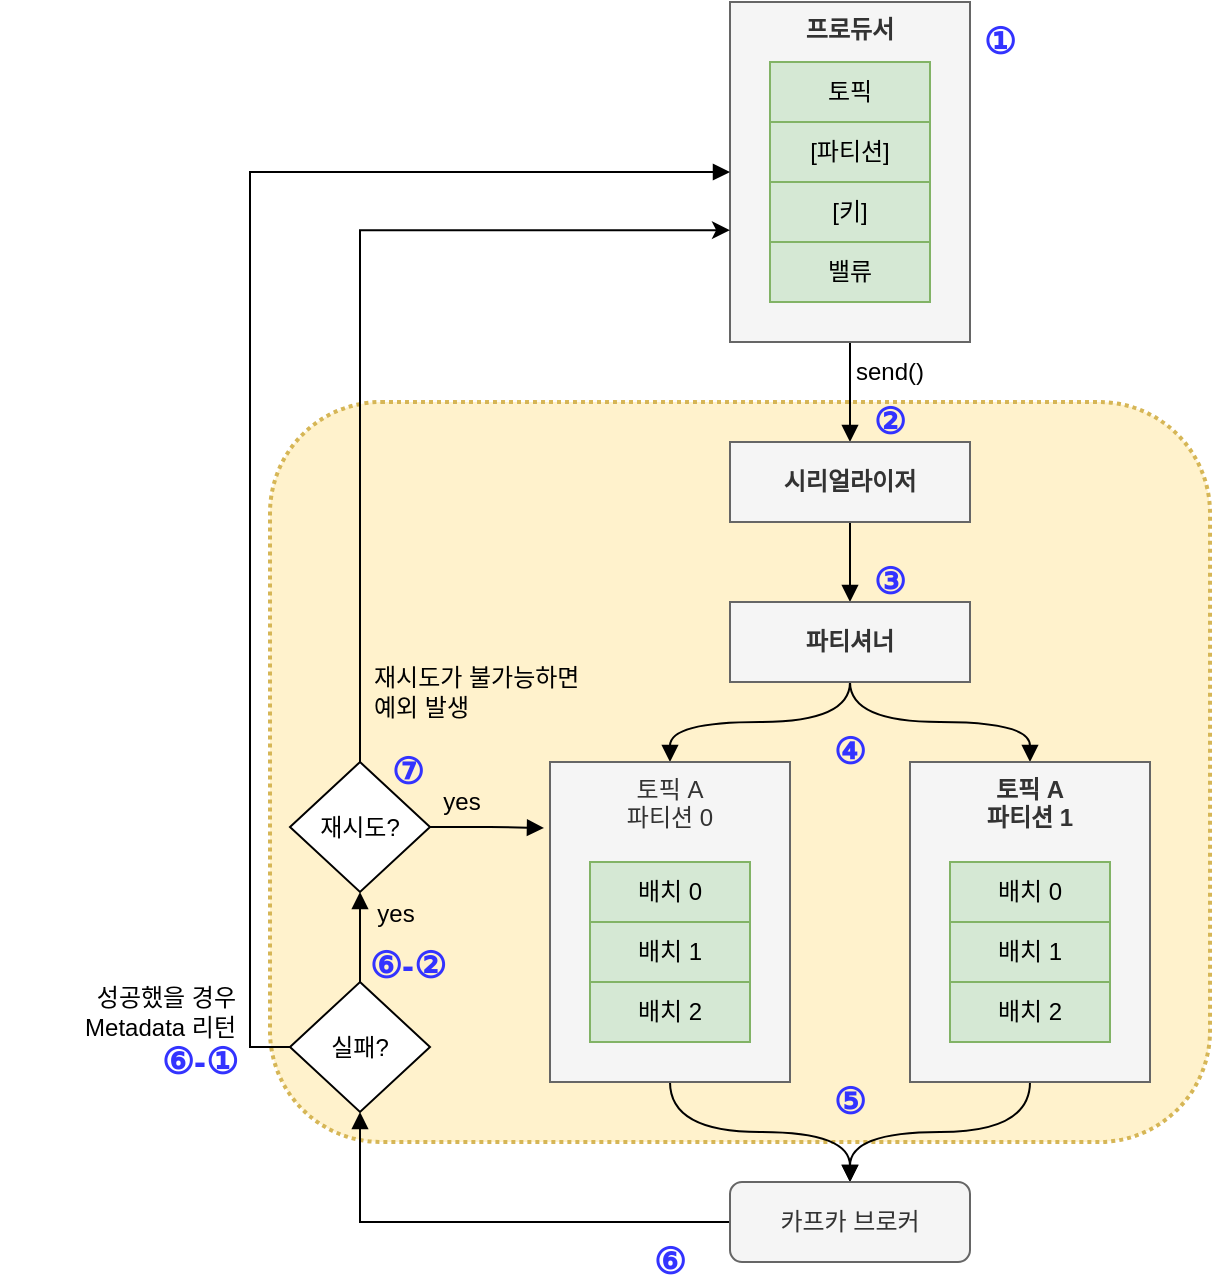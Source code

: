 <mxfile version="22.1.11" type="device">
  <diagram name="페이지-1" id="AF9DFJMHRtd5FHo2YCOu">
    <mxGraphModel dx="1621" dy="1214" grid="1" gridSize="10" guides="1" tooltips="1" connect="1" arrows="1" fold="1" page="1" pageScale="1" pageWidth="827" pageHeight="1169" math="0" shadow="0">
      <root>
        <mxCell id="0" />
        <mxCell id="1" parent="0" />
        <mxCell id="S48xN-HG1AXaPW22X_aS-38" value="" style="rounded=1;whiteSpace=wrap;html=1;dashed=1;dashPattern=1 1;strokeWidth=2;fillColor=#fff2cc;strokeColor=#d6b656;" vertex="1" parent="1">
          <mxGeometry x="50" y="280" width="470" height="370" as="geometry" />
        </mxCell>
        <mxCell id="S48xN-HG1AXaPW22X_aS-22" style="edgeStyle=orthogonalEdgeStyle;rounded=0;orthogonalLoop=1;jettySize=auto;html=1;entryX=0.5;entryY=0;entryDx=0;entryDy=0;endArrow=block;endFill=1;" edge="1" parent="1" source="S48xN-HG1AXaPW22X_aS-1" target="S48xN-HG1AXaPW22X_aS-6">
          <mxGeometry relative="1" as="geometry" />
        </mxCell>
        <mxCell id="S48xN-HG1AXaPW22X_aS-1" value="프로듀서" style="rounded=0;whiteSpace=wrap;html=1;verticalAlign=top;fontStyle=1;fillColor=#f5f5f5;fontColor=#333333;strokeColor=#666666;" vertex="1" parent="1">
          <mxGeometry x="280" y="80" width="120" height="170" as="geometry" />
        </mxCell>
        <mxCell id="S48xN-HG1AXaPW22X_aS-2" value="토픽" style="rounded=0;whiteSpace=wrap;html=1;fillColor=#d5e8d4;strokeColor=#82b366;" vertex="1" parent="1">
          <mxGeometry x="300" y="110" width="80" height="30" as="geometry" />
        </mxCell>
        <mxCell id="S48xN-HG1AXaPW22X_aS-3" value="[파티션]" style="rounded=0;whiteSpace=wrap;html=1;fillColor=#d5e8d4;strokeColor=#82b366;" vertex="1" parent="1">
          <mxGeometry x="300" y="140" width="80" height="30" as="geometry" />
        </mxCell>
        <mxCell id="S48xN-HG1AXaPW22X_aS-4" value="[키]" style="rounded=0;whiteSpace=wrap;html=1;fillColor=#d5e8d4;strokeColor=#82b366;" vertex="1" parent="1">
          <mxGeometry x="300" y="170" width="80" height="30" as="geometry" />
        </mxCell>
        <mxCell id="S48xN-HG1AXaPW22X_aS-5" value="밸류" style="rounded=0;whiteSpace=wrap;html=1;fillColor=#d5e8d4;strokeColor=#82b366;" vertex="1" parent="1">
          <mxGeometry x="300" y="200" width="80" height="30" as="geometry" />
        </mxCell>
        <mxCell id="S48xN-HG1AXaPW22X_aS-24" style="edgeStyle=orthogonalEdgeStyle;rounded=0;orthogonalLoop=1;jettySize=auto;html=1;entryX=0.5;entryY=0;entryDx=0;entryDy=0;endArrow=block;endFill=1;" edge="1" parent="1" source="S48xN-HG1AXaPW22X_aS-6" target="S48xN-HG1AXaPW22X_aS-7">
          <mxGeometry relative="1" as="geometry" />
        </mxCell>
        <mxCell id="S48xN-HG1AXaPW22X_aS-6" value="시리얼라이저" style="rounded=0;whiteSpace=wrap;html=1;fontStyle=1;fillColor=#f5f5f5;fontColor=#333333;strokeColor=#666666;" vertex="1" parent="1">
          <mxGeometry x="280" y="300" width="120" height="40" as="geometry" />
        </mxCell>
        <mxCell id="S48xN-HG1AXaPW22X_aS-25" style="edgeStyle=orthogonalEdgeStyle;rounded=0;orthogonalLoop=1;jettySize=auto;html=1;entryX=0.5;entryY=0;entryDx=0;entryDy=0;endArrow=block;endFill=1;curved=1;" edge="1" parent="1" source="S48xN-HG1AXaPW22X_aS-7" target="S48xN-HG1AXaPW22X_aS-9">
          <mxGeometry relative="1" as="geometry" />
        </mxCell>
        <mxCell id="S48xN-HG1AXaPW22X_aS-26" style="edgeStyle=orthogonalEdgeStyle;rounded=0;orthogonalLoop=1;jettySize=auto;html=1;entryX=0.5;entryY=0;entryDx=0;entryDy=0;endArrow=block;endFill=1;curved=1;" edge="1" parent="1" source="S48xN-HG1AXaPW22X_aS-7" target="S48xN-HG1AXaPW22X_aS-14">
          <mxGeometry relative="1" as="geometry" />
        </mxCell>
        <mxCell id="S48xN-HG1AXaPW22X_aS-7" value="파티셔너" style="rounded=0;whiteSpace=wrap;html=1;fontStyle=1;fillColor=#f5f5f5;fontColor=#333333;strokeColor=#666666;" vertex="1" parent="1">
          <mxGeometry x="280" y="380" width="120" height="40" as="geometry" />
        </mxCell>
        <mxCell id="S48xN-HG1AXaPW22X_aS-27" style="edgeStyle=orthogonalEdgeStyle;rounded=0;orthogonalLoop=1;jettySize=auto;html=1;entryX=0.5;entryY=0;entryDx=0;entryDy=0;endArrow=block;endFill=1;curved=1;" edge="1" parent="1" source="S48xN-HG1AXaPW22X_aS-9" target="S48xN-HG1AXaPW22X_aS-18">
          <mxGeometry relative="1" as="geometry" />
        </mxCell>
        <mxCell id="S48xN-HG1AXaPW22X_aS-9" value="토픽 A&lt;br&gt;파티션 0" style="rounded=0;whiteSpace=wrap;html=1;verticalAlign=top;fontStyle=0;fillColor=#f5f5f5;fontColor=#333333;strokeColor=#666666;" vertex="1" parent="1">
          <mxGeometry x="190" y="460" width="120" height="160" as="geometry" />
        </mxCell>
        <mxCell id="S48xN-HG1AXaPW22X_aS-11" value="배치 0" style="rounded=0;whiteSpace=wrap;html=1;fontStyle=0;fillColor=#d5e8d4;strokeColor=#82b366;" vertex="1" parent="1">
          <mxGeometry x="210" y="510" width="80" height="30" as="geometry" />
        </mxCell>
        <mxCell id="S48xN-HG1AXaPW22X_aS-12" value="배치 1" style="rounded=0;whiteSpace=wrap;html=1;fontStyle=0;fillColor=#d5e8d4;strokeColor=#82b366;" vertex="1" parent="1">
          <mxGeometry x="210" y="540" width="80" height="30" as="geometry" />
        </mxCell>
        <mxCell id="S48xN-HG1AXaPW22X_aS-13" value="배치 2" style="rounded=0;whiteSpace=wrap;html=1;fontStyle=0;fillColor=#d5e8d4;strokeColor=#82b366;" vertex="1" parent="1">
          <mxGeometry x="210" y="570" width="80" height="30" as="geometry" />
        </mxCell>
        <mxCell id="S48xN-HG1AXaPW22X_aS-28" style="edgeStyle=orthogonalEdgeStyle;rounded=0;orthogonalLoop=1;jettySize=auto;html=1;entryX=0.5;entryY=0;entryDx=0;entryDy=0;endArrow=block;endFill=1;curved=1;" edge="1" parent="1" source="S48xN-HG1AXaPW22X_aS-14" target="S48xN-HG1AXaPW22X_aS-18">
          <mxGeometry relative="1" as="geometry" />
        </mxCell>
        <mxCell id="S48xN-HG1AXaPW22X_aS-14" value="토픽 A&lt;br&gt;파티션 1" style="rounded=0;whiteSpace=wrap;html=1;verticalAlign=top;fontStyle=1;fillColor=#f5f5f5;fontColor=#333333;strokeColor=#666666;" vertex="1" parent="1">
          <mxGeometry x="370" y="460" width="120" height="160" as="geometry" />
        </mxCell>
        <mxCell id="S48xN-HG1AXaPW22X_aS-15" value="배치 0" style="rounded=0;whiteSpace=wrap;html=1;fillColor=#d5e8d4;strokeColor=#82b366;" vertex="1" parent="1">
          <mxGeometry x="390" y="510" width="80" height="30" as="geometry" />
        </mxCell>
        <mxCell id="S48xN-HG1AXaPW22X_aS-16" value="배치 1" style="rounded=0;whiteSpace=wrap;html=1;fillColor=#d5e8d4;strokeColor=#82b366;" vertex="1" parent="1">
          <mxGeometry x="390" y="540" width="80" height="30" as="geometry" />
        </mxCell>
        <mxCell id="S48xN-HG1AXaPW22X_aS-17" value="배치 2" style="rounded=0;whiteSpace=wrap;html=1;fillColor=#d5e8d4;strokeColor=#82b366;" vertex="1" parent="1">
          <mxGeometry x="390" y="570" width="80" height="30" as="geometry" />
        </mxCell>
        <mxCell id="S48xN-HG1AXaPW22X_aS-29" style="edgeStyle=orthogonalEdgeStyle;rounded=0;orthogonalLoop=1;jettySize=auto;html=1;entryX=0.5;entryY=1;entryDx=0;entryDy=0;endArrow=block;endFill=1;" edge="1" parent="1" source="S48xN-HG1AXaPW22X_aS-18" target="S48xN-HG1AXaPW22X_aS-21">
          <mxGeometry relative="1" as="geometry" />
        </mxCell>
        <mxCell id="S48xN-HG1AXaPW22X_aS-18" value="카프카 브로커" style="rounded=1;whiteSpace=wrap;html=1;fillColor=#f5f5f5;fontColor=#333333;strokeColor=#666666;" vertex="1" parent="1">
          <mxGeometry x="280" y="670" width="120" height="40" as="geometry" />
        </mxCell>
        <mxCell id="S48xN-HG1AXaPW22X_aS-20" value="재시도?" style="rhombus;whiteSpace=wrap;html=1;" vertex="1" parent="1">
          <mxGeometry x="60" y="460" width="70" height="65" as="geometry" />
        </mxCell>
        <mxCell id="S48xN-HG1AXaPW22X_aS-30" style="edgeStyle=orthogonalEdgeStyle;rounded=0;orthogonalLoop=1;jettySize=auto;html=1;entryX=0.5;entryY=1;entryDx=0;entryDy=0;endArrow=block;endFill=1;" edge="1" parent="1" source="S48xN-HG1AXaPW22X_aS-21" target="S48xN-HG1AXaPW22X_aS-20">
          <mxGeometry relative="1" as="geometry" />
        </mxCell>
        <mxCell id="S48xN-HG1AXaPW22X_aS-32" style="edgeStyle=orthogonalEdgeStyle;rounded=0;orthogonalLoop=1;jettySize=auto;html=1;entryX=0;entryY=0.5;entryDx=0;entryDy=0;endArrow=block;endFill=1;" edge="1" parent="1" source="S48xN-HG1AXaPW22X_aS-21" target="S48xN-HG1AXaPW22X_aS-1">
          <mxGeometry relative="1" as="geometry">
            <Array as="points">
              <mxPoint x="40" y="603" />
              <mxPoint x="40" y="165" />
            </Array>
          </mxGeometry>
        </mxCell>
        <mxCell id="S48xN-HG1AXaPW22X_aS-21" value="실패?" style="rhombus;whiteSpace=wrap;html=1;" vertex="1" parent="1">
          <mxGeometry x="60" y="570" width="70" height="65" as="geometry" />
        </mxCell>
        <mxCell id="S48xN-HG1AXaPW22X_aS-23" value="send()" style="text;html=1;strokeColor=none;fillColor=none;align=center;verticalAlign=middle;whiteSpace=wrap;rounded=0;" vertex="1" parent="1">
          <mxGeometry x="330" y="250" width="60" height="30" as="geometry" />
        </mxCell>
        <mxCell id="S48xN-HG1AXaPW22X_aS-31" value="yes" style="text;html=1;strokeColor=none;fillColor=none;align=center;verticalAlign=middle;whiteSpace=wrap;rounded=0;" vertex="1" parent="1">
          <mxGeometry x="83" y="521" width="60" height="30" as="geometry" />
        </mxCell>
        <mxCell id="S48xN-HG1AXaPW22X_aS-33" style="edgeStyle=orthogonalEdgeStyle;rounded=0;orthogonalLoop=1;jettySize=auto;html=1;entryX=-0.025;entryY=0.206;entryDx=0;entryDy=0;entryPerimeter=0;endArrow=block;endFill=1;" edge="1" parent="1" source="S48xN-HG1AXaPW22X_aS-20" target="S48xN-HG1AXaPW22X_aS-9">
          <mxGeometry relative="1" as="geometry" />
        </mxCell>
        <mxCell id="S48xN-HG1AXaPW22X_aS-34" value="yes" style="text;html=1;strokeColor=none;fillColor=none;align=center;verticalAlign=middle;whiteSpace=wrap;rounded=0;" vertex="1" parent="1">
          <mxGeometry x="116" y="465" width="60" height="30" as="geometry" />
        </mxCell>
        <mxCell id="S48xN-HG1AXaPW22X_aS-35" value="성공했을 경우 Metadata 리턴" style="text;html=1;strokeColor=none;fillColor=none;align=right;verticalAlign=middle;whiteSpace=wrap;rounded=0;" vertex="1" parent="1">
          <mxGeometry x="-85" y="570" width="120" height="30" as="geometry" />
        </mxCell>
        <mxCell id="S48xN-HG1AXaPW22X_aS-36" style="edgeStyle=orthogonalEdgeStyle;rounded=0;orthogonalLoop=1;jettySize=auto;html=1;entryX=0;entryY=0.671;entryDx=0;entryDy=0;entryPerimeter=0;" edge="1" parent="1" source="S48xN-HG1AXaPW22X_aS-20" target="S48xN-HG1AXaPW22X_aS-1">
          <mxGeometry relative="1" as="geometry">
            <Array as="points">
              <mxPoint x="95" y="194" />
            </Array>
          </mxGeometry>
        </mxCell>
        <mxCell id="S48xN-HG1AXaPW22X_aS-37" value="재시도가 불가능하면&lt;br&gt;예외 발생" style="text;html=1;strokeColor=none;fillColor=none;align=left;verticalAlign=middle;whiteSpace=wrap;rounded=0;" vertex="1" parent="1">
          <mxGeometry x="100" y="410" width="120" height="30" as="geometry" />
        </mxCell>
        <mxCell id="S48xN-HG1AXaPW22X_aS-39" value="①" style="text;html=1;strokeColor=none;fillColor=none;align=center;verticalAlign=middle;whiteSpace=wrap;rounded=0;fontStyle=1;fontSize=18;fontColor=#3333FF;" vertex="1" parent="1">
          <mxGeometry x="400" y="90" width="30" height="20" as="geometry" />
        </mxCell>
        <mxCell id="S48xN-HG1AXaPW22X_aS-40" value="②" style="text;html=1;strokeColor=none;fillColor=none;align=center;verticalAlign=middle;whiteSpace=wrap;rounded=0;fontStyle=1;fontSize=18;fontColor=#3333FF;" vertex="1" parent="1">
          <mxGeometry x="345" y="280" width="30" height="20" as="geometry" />
        </mxCell>
        <mxCell id="S48xN-HG1AXaPW22X_aS-41" value="⑥" style="text;html=1;strokeColor=none;fillColor=none;align=center;verticalAlign=middle;whiteSpace=wrap;rounded=0;fontStyle=1;fontSize=18;fontColor=#3333FF;" vertex="1" parent="1">
          <mxGeometry x="235" y="700" width="30" height="20" as="geometry" />
        </mxCell>
        <mxCell id="S48xN-HG1AXaPW22X_aS-42" value="③" style="text;html=1;strokeColor=none;fillColor=none;align=center;verticalAlign=middle;whiteSpace=wrap;rounded=0;fontStyle=1;fontSize=18;fontColor=#3333FF;" vertex="1" parent="1">
          <mxGeometry x="345" y="360" width="30" height="20" as="geometry" />
        </mxCell>
        <mxCell id="S48xN-HG1AXaPW22X_aS-43" value="⑤" style="text;html=1;strokeColor=none;fillColor=none;align=center;verticalAlign=middle;whiteSpace=wrap;rounded=0;fontStyle=1;fontSize=18;fontColor=#3333FF;" vertex="1" parent="1">
          <mxGeometry x="325" y="620" width="30" height="20" as="geometry" />
        </mxCell>
        <mxCell id="S48xN-HG1AXaPW22X_aS-44" value="⑦" style="text;html=1;strokeColor=none;fillColor=none;align=center;verticalAlign=middle;whiteSpace=wrap;rounded=0;fontStyle=1;fontSize=18;fontColor=#3333FF;" vertex="1" parent="1">
          <mxGeometry x="104" y="455" width="30" height="20" as="geometry" />
        </mxCell>
        <mxCell id="S48xN-HG1AXaPW22X_aS-45" value="④" style="text;html=1;strokeColor=none;fillColor=none;align=center;verticalAlign=middle;whiteSpace=wrap;rounded=0;fontStyle=1;fontSize=18;fontColor=#3333FF;" vertex="1" parent="1">
          <mxGeometry x="325" y="445" width="30" height="20" as="geometry" />
        </mxCell>
        <mxCell id="S48xN-HG1AXaPW22X_aS-48" value="⑥-①" style="text;html=1;strokeColor=none;fillColor=none;align=center;verticalAlign=middle;whiteSpace=wrap;rounded=0;fontStyle=1;fontSize=18;fontColor=#3333FF;" vertex="1" parent="1">
          <mxGeometry x="-20" y="600" width="70" height="20" as="geometry" />
        </mxCell>
        <mxCell id="S48xN-HG1AXaPW22X_aS-49" value="⑥-②" style="text;html=1;strokeColor=none;fillColor=none;align=center;verticalAlign=middle;whiteSpace=wrap;rounded=0;fontStyle=1;fontSize=18;fontColor=#3333FF;" vertex="1" parent="1">
          <mxGeometry x="84" y="552" width="70" height="20" as="geometry" />
        </mxCell>
      </root>
    </mxGraphModel>
  </diagram>
</mxfile>
